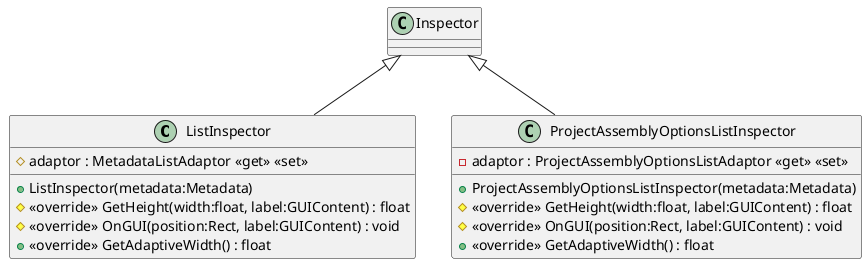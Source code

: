 @startuml
class ListInspector {
    + ListInspector(metadata:Metadata)
    # adaptor : MetadataListAdaptor <<get>> <<set>>
    # <<override>> GetHeight(width:float, label:GUIContent) : float
    # <<override>> OnGUI(position:Rect, label:GUIContent) : void
    + <<override>> GetAdaptiveWidth() : float
}
class ProjectAssemblyOptionsListInspector {
    + ProjectAssemblyOptionsListInspector(metadata:Metadata)
    - adaptor : ProjectAssemblyOptionsListAdaptor <<get>> <<set>>
    # <<override>> GetHeight(width:float, label:GUIContent) : float
    # <<override>> OnGUI(position:Rect, label:GUIContent) : void
    + <<override>> GetAdaptiveWidth() : float
}
Inspector <|-- ListInspector
Inspector <|-- ProjectAssemblyOptionsListInspector
@enduml
